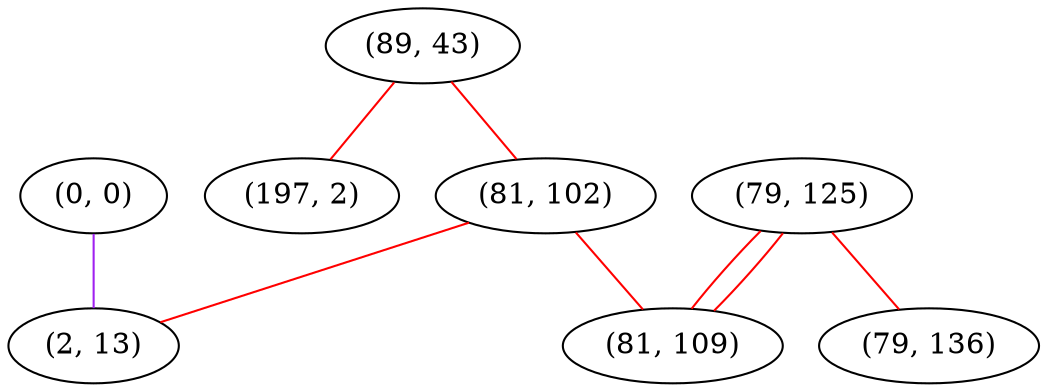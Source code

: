 graph "" {
"(89, 43)";
"(81, 102)";
"(0, 0)";
"(2, 13)";
"(79, 125)";
"(79, 136)";
"(81, 109)";
"(197, 2)";
"(89, 43)" -- "(197, 2)"  [color=red, key=0, weight=1];
"(89, 43)" -- "(81, 102)"  [color=red, key=0, weight=1];
"(81, 102)" -- "(81, 109)"  [color=red, key=0, weight=1];
"(81, 102)" -- "(2, 13)"  [color=red, key=0, weight=1];
"(0, 0)" -- "(2, 13)"  [color=purple, key=0, weight=4];
"(79, 125)" -- "(81, 109)"  [color=red, key=0, weight=1];
"(79, 125)" -- "(81, 109)"  [color=red, key=1, weight=1];
"(79, 125)" -- "(79, 136)"  [color=red, key=0, weight=1];
}
